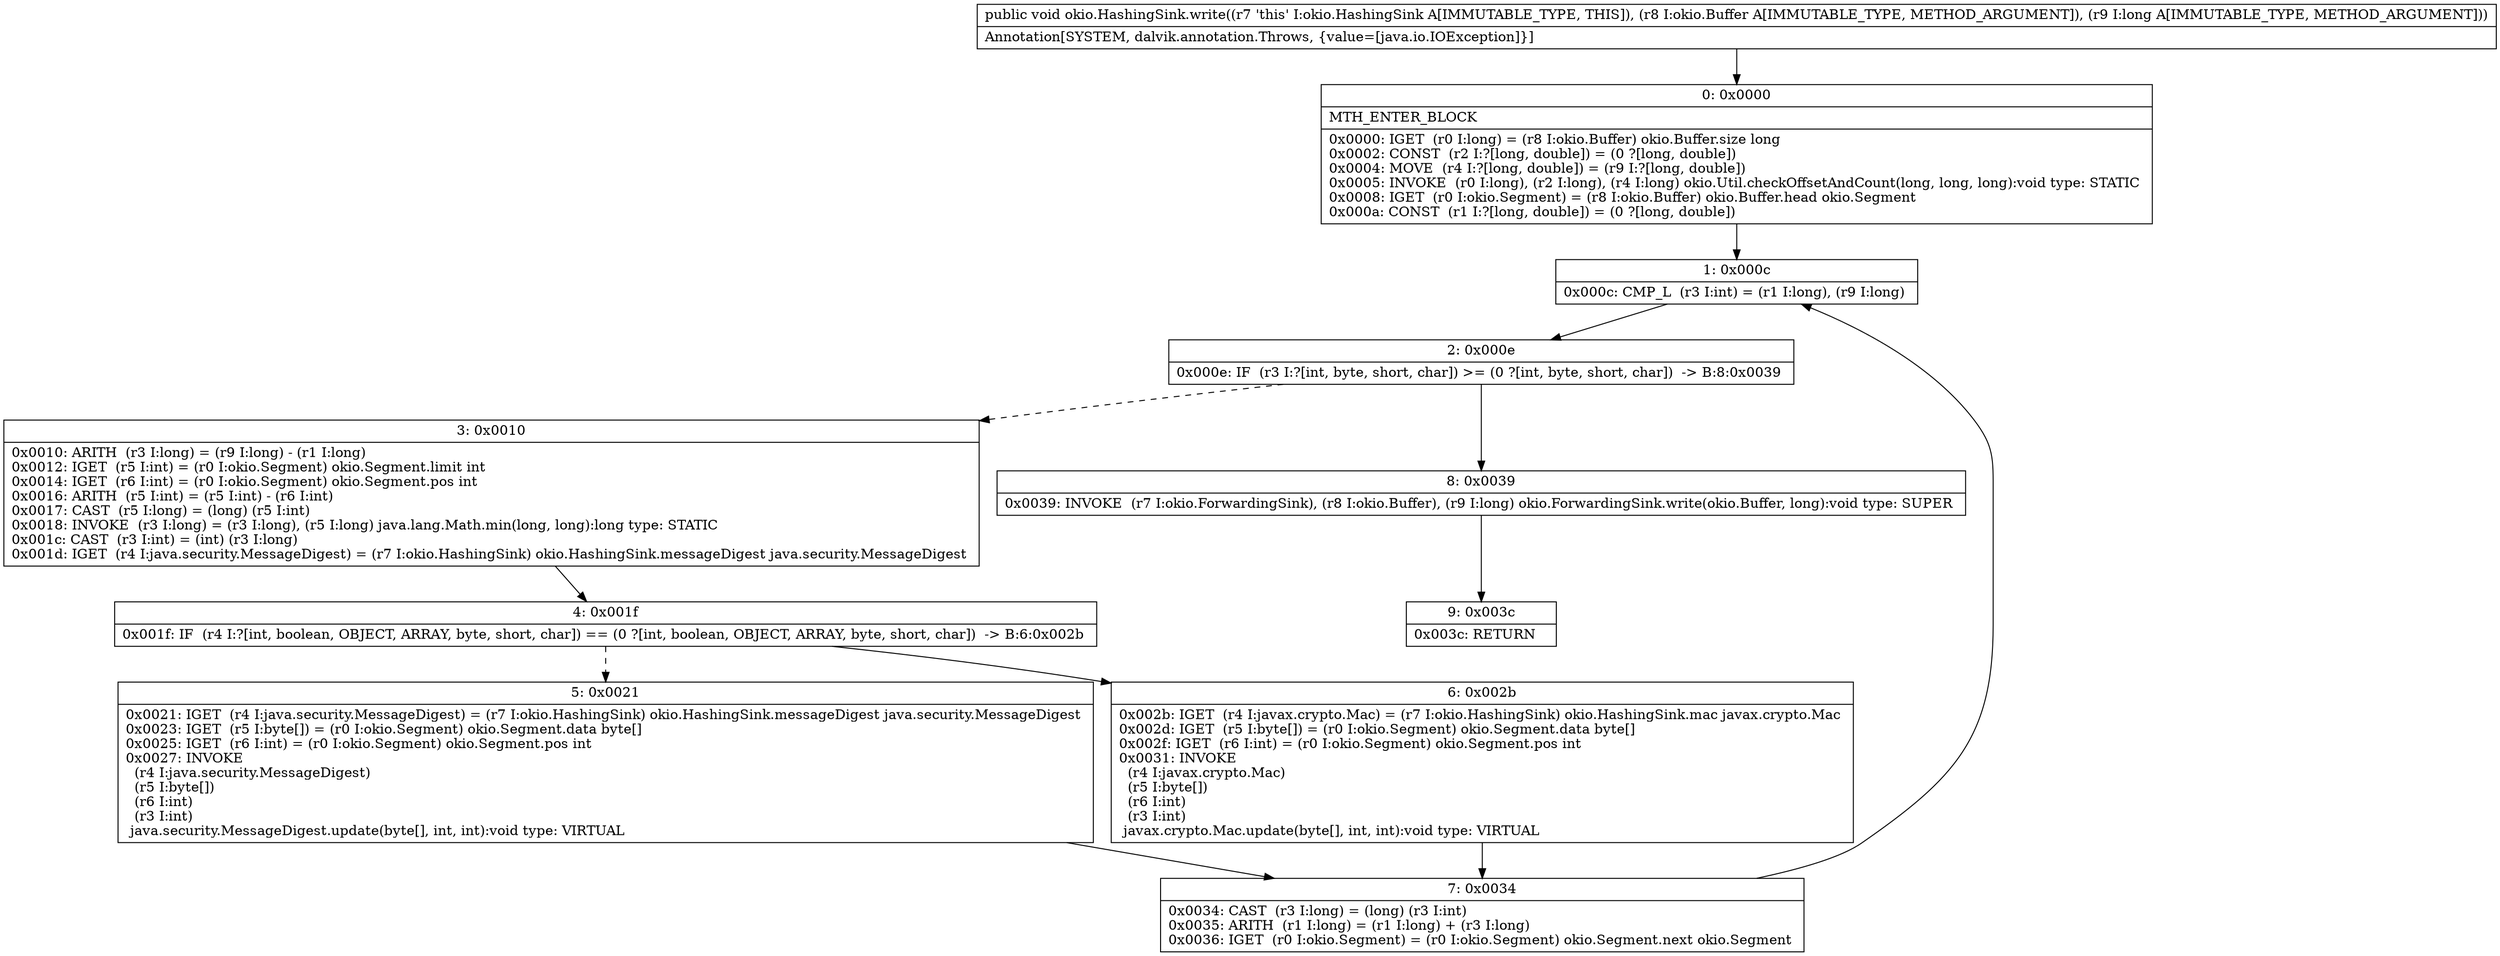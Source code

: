 digraph "CFG forokio.HashingSink.write(Lokio\/Buffer;J)V" {
Node_0 [shape=record,label="{0\:\ 0x0000|MTH_ENTER_BLOCK\l|0x0000: IGET  (r0 I:long) = (r8 I:okio.Buffer) okio.Buffer.size long \l0x0002: CONST  (r2 I:?[long, double]) = (0 ?[long, double]) \l0x0004: MOVE  (r4 I:?[long, double]) = (r9 I:?[long, double]) \l0x0005: INVOKE  (r0 I:long), (r2 I:long), (r4 I:long) okio.Util.checkOffsetAndCount(long, long, long):void type: STATIC \l0x0008: IGET  (r0 I:okio.Segment) = (r8 I:okio.Buffer) okio.Buffer.head okio.Segment \l0x000a: CONST  (r1 I:?[long, double]) = (0 ?[long, double]) \l}"];
Node_1 [shape=record,label="{1\:\ 0x000c|0x000c: CMP_L  (r3 I:int) = (r1 I:long), (r9 I:long) \l}"];
Node_2 [shape=record,label="{2\:\ 0x000e|0x000e: IF  (r3 I:?[int, byte, short, char]) \>= (0 ?[int, byte, short, char])  \-\> B:8:0x0039 \l}"];
Node_3 [shape=record,label="{3\:\ 0x0010|0x0010: ARITH  (r3 I:long) = (r9 I:long) \- (r1 I:long) \l0x0012: IGET  (r5 I:int) = (r0 I:okio.Segment) okio.Segment.limit int \l0x0014: IGET  (r6 I:int) = (r0 I:okio.Segment) okio.Segment.pos int \l0x0016: ARITH  (r5 I:int) = (r5 I:int) \- (r6 I:int) \l0x0017: CAST  (r5 I:long) = (long) (r5 I:int) \l0x0018: INVOKE  (r3 I:long) = (r3 I:long), (r5 I:long) java.lang.Math.min(long, long):long type: STATIC \l0x001c: CAST  (r3 I:int) = (int) (r3 I:long) \l0x001d: IGET  (r4 I:java.security.MessageDigest) = (r7 I:okio.HashingSink) okio.HashingSink.messageDigest java.security.MessageDigest \l}"];
Node_4 [shape=record,label="{4\:\ 0x001f|0x001f: IF  (r4 I:?[int, boolean, OBJECT, ARRAY, byte, short, char]) == (0 ?[int, boolean, OBJECT, ARRAY, byte, short, char])  \-\> B:6:0x002b \l}"];
Node_5 [shape=record,label="{5\:\ 0x0021|0x0021: IGET  (r4 I:java.security.MessageDigest) = (r7 I:okio.HashingSink) okio.HashingSink.messageDigest java.security.MessageDigest \l0x0023: IGET  (r5 I:byte[]) = (r0 I:okio.Segment) okio.Segment.data byte[] \l0x0025: IGET  (r6 I:int) = (r0 I:okio.Segment) okio.Segment.pos int \l0x0027: INVOKE  \l  (r4 I:java.security.MessageDigest)\l  (r5 I:byte[])\l  (r6 I:int)\l  (r3 I:int)\l java.security.MessageDigest.update(byte[], int, int):void type: VIRTUAL \l}"];
Node_6 [shape=record,label="{6\:\ 0x002b|0x002b: IGET  (r4 I:javax.crypto.Mac) = (r7 I:okio.HashingSink) okio.HashingSink.mac javax.crypto.Mac \l0x002d: IGET  (r5 I:byte[]) = (r0 I:okio.Segment) okio.Segment.data byte[] \l0x002f: IGET  (r6 I:int) = (r0 I:okio.Segment) okio.Segment.pos int \l0x0031: INVOKE  \l  (r4 I:javax.crypto.Mac)\l  (r5 I:byte[])\l  (r6 I:int)\l  (r3 I:int)\l javax.crypto.Mac.update(byte[], int, int):void type: VIRTUAL \l}"];
Node_7 [shape=record,label="{7\:\ 0x0034|0x0034: CAST  (r3 I:long) = (long) (r3 I:int) \l0x0035: ARITH  (r1 I:long) = (r1 I:long) + (r3 I:long) \l0x0036: IGET  (r0 I:okio.Segment) = (r0 I:okio.Segment) okio.Segment.next okio.Segment \l}"];
Node_8 [shape=record,label="{8\:\ 0x0039|0x0039: INVOKE  (r7 I:okio.ForwardingSink), (r8 I:okio.Buffer), (r9 I:long) okio.ForwardingSink.write(okio.Buffer, long):void type: SUPER \l}"];
Node_9 [shape=record,label="{9\:\ 0x003c|0x003c: RETURN   \l}"];
MethodNode[shape=record,label="{public void okio.HashingSink.write((r7 'this' I:okio.HashingSink A[IMMUTABLE_TYPE, THIS]), (r8 I:okio.Buffer A[IMMUTABLE_TYPE, METHOD_ARGUMENT]), (r9 I:long A[IMMUTABLE_TYPE, METHOD_ARGUMENT]))  | Annotation[SYSTEM, dalvik.annotation.Throws, \{value=[java.io.IOException]\}]\l}"];
MethodNode -> Node_0;
Node_0 -> Node_1;
Node_1 -> Node_2;
Node_2 -> Node_3[style=dashed];
Node_2 -> Node_8;
Node_3 -> Node_4;
Node_4 -> Node_5[style=dashed];
Node_4 -> Node_6;
Node_5 -> Node_7;
Node_6 -> Node_7;
Node_7 -> Node_1;
Node_8 -> Node_9;
}

